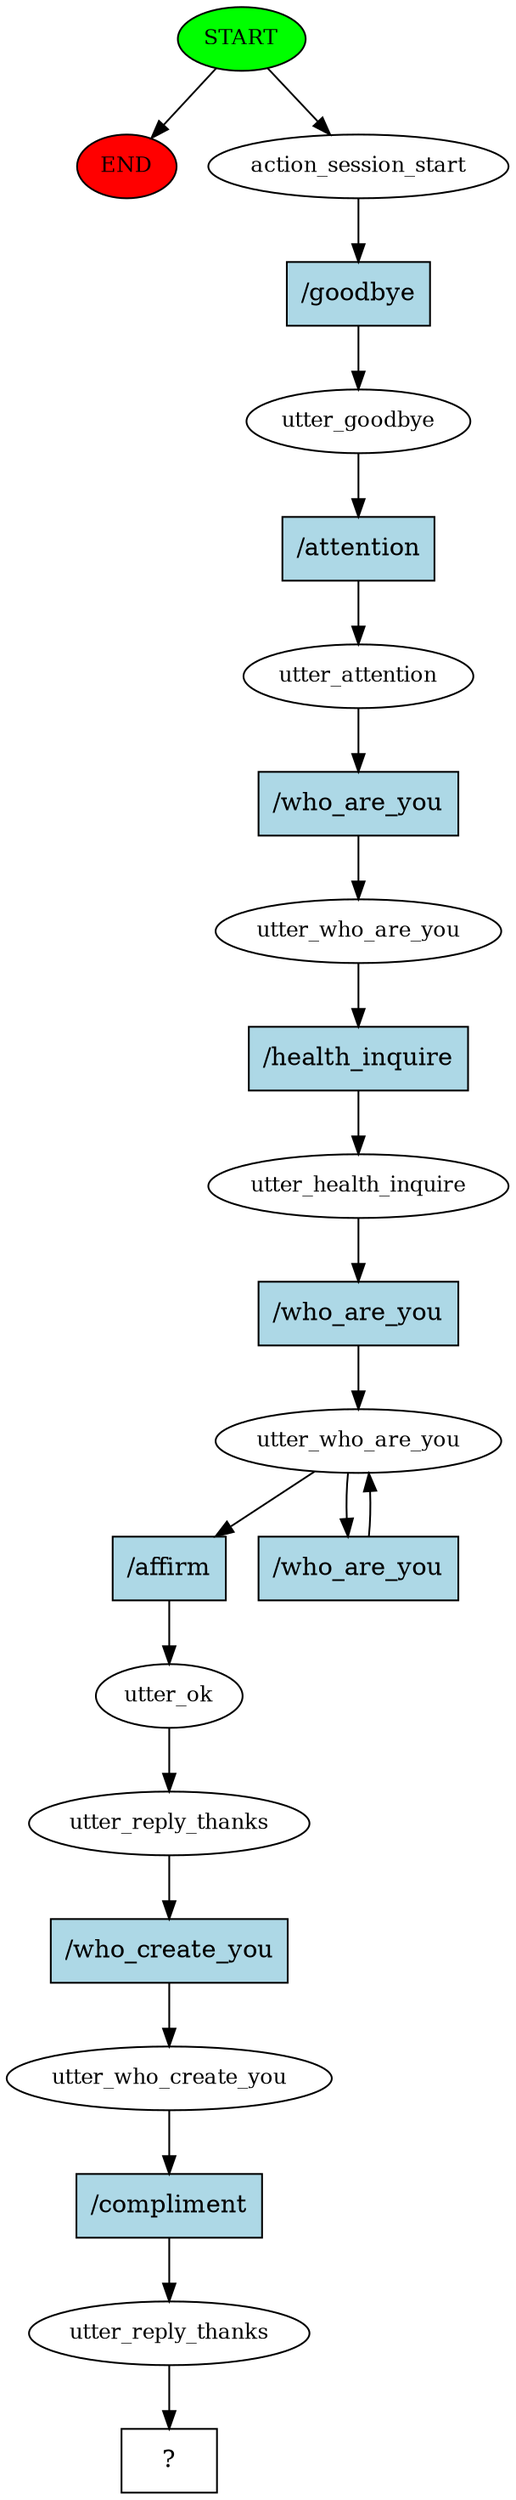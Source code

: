 digraph  {
0 [class="start active", fillcolor=green, fontsize=12, label=START, style=filled];
"-1" [class=end, fillcolor=red, fontsize=12, label=END, style=filled];
1 [class=active, fontsize=12, label=action_session_start];
2 [class=active, fontsize=12, label=utter_goodbye];
3 [class=active, fontsize=12, label=utter_attention];
4 [class=active, fontsize=12, label=utter_who_are_you];
5 [class=active, fontsize=12, label=utter_health_inquire];
6 [class=active, fontsize=12, label=utter_who_are_you];
8 [class=active, fontsize=12, label=utter_ok];
9 [class=active, fontsize=12, label=utter_reply_thanks];
10 [class=active, fontsize=12, label=utter_who_create_you];
11 [class=active, fontsize=12, label=utter_reply_thanks];
12 [class="intent dashed active", label="  ?  ", shape=rect];
13 [class="intent active", fillcolor=lightblue, label="/goodbye", shape=rect, style=filled];
14 [class="intent active", fillcolor=lightblue, label="/attention", shape=rect, style=filled];
15 [class="intent active", fillcolor=lightblue, label="/who_are_you", shape=rect, style=filled];
16 [class="intent active", fillcolor=lightblue, label="/health_inquire", shape=rect, style=filled];
17 [class="intent active", fillcolor=lightblue, label="/who_are_you", shape=rect, style=filled];
18 [class="intent active", fillcolor=lightblue, label="/affirm", shape=rect, style=filled];
19 [class="intent active", fillcolor=lightblue, label="/who_are_you", shape=rect, style=filled];
20 [class="intent active", fillcolor=lightblue, label="/who_create_you", shape=rect, style=filled];
21 [class="intent active", fillcolor=lightblue, label="/compliment", shape=rect, style=filled];
0 -> "-1"  [class="", key=NONE, label=""];
0 -> 1  [class=active, key=NONE, label=""];
1 -> 13  [class=active, key=0];
2 -> 14  [class=active, key=0];
3 -> 15  [class=active, key=0];
4 -> 16  [class=active, key=0];
5 -> 17  [class=active, key=0];
6 -> 18  [class=active, key=0];
6 -> 19  [class=active, key=0];
8 -> 9  [class=active, key=NONE, label=""];
9 -> 20  [class=active, key=0];
10 -> 21  [class=active, key=0];
11 -> 12  [class=active, key=NONE, label=""];
13 -> 2  [class=active, key=0];
14 -> 3  [class=active, key=0];
15 -> 4  [class=active, key=0];
16 -> 5  [class=active, key=0];
17 -> 6  [class=active, key=0];
18 -> 8  [class=active, key=0];
19 -> 6  [class=active, key=0];
20 -> 10  [class=active, key=0];
21 -> 11  [class=active, key=0];
}

